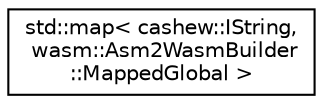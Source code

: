 digraph "Graphical Class Hierarchy"
{
  edge [fontname="Helvetica",fontsize="10",labelfontname="Helvetica",labelfontsize="10"];
  node [fontname="Helvetica",fontsize="10",shape=record];
  rankdir="LR";
  Node0 [label="std::map\< cashew::IString,\l wasm::Asm2WasmBuilder\l::MappedGlobal \>",height=0.2,width=0.4,color="black", fillcolor="white", style="filled",URL="$classstd_1_1map.html"];
}
